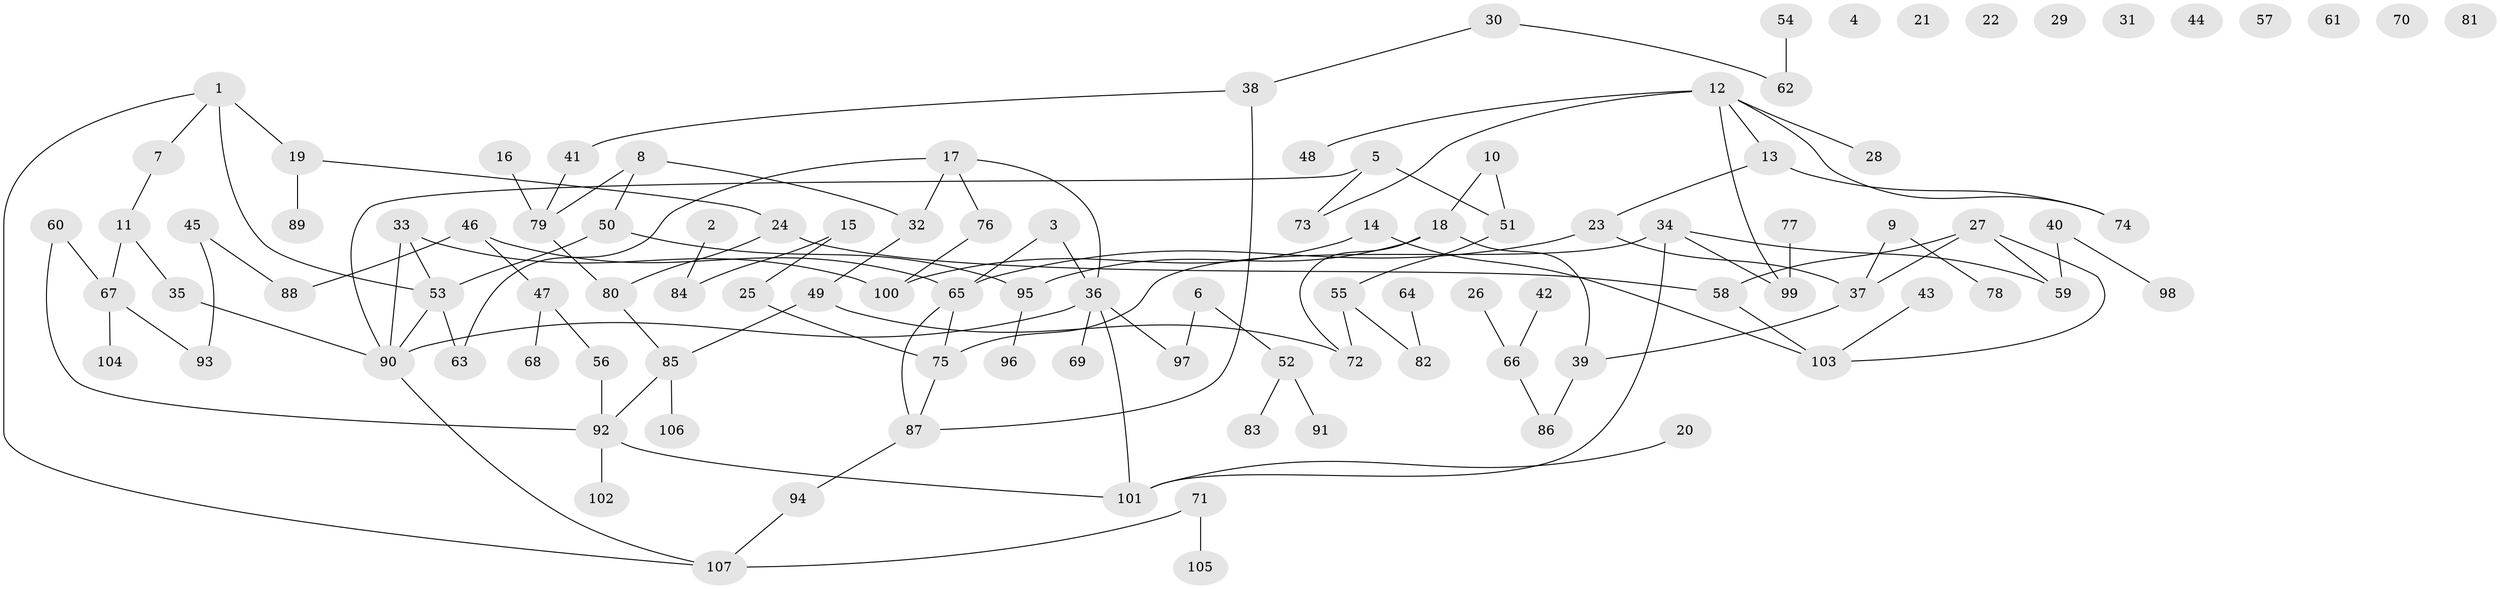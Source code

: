// coarse degree distribution, {6: 0.027777777777777776, 1: 0.2222222222222222, 2: 0.20833333333333334, 0: 0.1388888888888889, 4: 0.1388888888888889, 3: 0.18055555555555555, 5: 0.06944444444444445, 10: 0.013888888888888888}
// Generated by graph-tools (version 1.1) at 2025/23/03/03/25 07:23:26]
// undirected, 107 vertices, 123 edges
graph export_dot {
graph [start="1"]
  node [color=gray90,style=filled];
  1;
  2;
  3;
  4;
  5;
  6;
  7;
  8;
  9;
  10;
  11;
  12;
  13;
  14;
  15;
  16;
  17;
  18;
  19;
  20;
  21;
  22;
  23;
  24;
  25;
  26;
  27;
  28;
  29;
  30;
  31;
  32;
  33;
  34;
  35;
  36;
  37;
  38;
  39;
  40;
  41;
  42;
  43;
  44;
  45;
  46;
  47;
  48;
  49;
  50;
  51;
  52;
  53;
  54;
  55;
  56;
  57;
  58;
  59;
  60;
  61;
  62;
  63;
  64;
  65;
  66;
  67;
  68;
  69;
  70;
  71;
  72;
  73;
  74;
  75;
  76;
  77;
  78;
  79;
  80;
  81;
  82;
  83;
  84;
  85;
  86;
  87;
  88;
  89;
  90;
  91;
  92;
  93;
  94;
  95;
  96;
  97;
  98;
  99;
  100;
  101;
  102;
  103;
  104;
  105;
  106;
  107;
  1 -- 7;
  1 -- 19;
  1 -- 53;
  1 -- 107;
  2 -- 84;
  3 -- 36;
  3 -- 65;
  5 -- 51;
  5 -- 73;
  5 -- 90;
  6 -- 52;
  6 -- 97;
  7 -- 11;
  8 -- 32;
  8 -- 50;
  8 -- 79;
  9 -- 37;
  9 -- 78;
  10 -- 18;
  10 -- 51;
  11 -- 35;
  11 -- 67;
  12 -- 13;
  12 -- 28;
  12 -- 48;
  12 -- 73;
  12 -- 74;
  12 -- 99;
  13 -- 23;
  13 -- 74;
  14 -- 100;
  14 -- 103;
  15 -- 25;
  15 -- 84;
  16 -- 79;
  17 -- 32;
  17 -- 36;
  17 -- 63;
  17 -- 76;
  18 -- 39;
  18 -- 72;
  18 -- 95;
  19 -- 24;
  19 -- 89;
  20 -- 101;
  23 -- 37;
  23 -- 65;
  24 -- 58;
  24 -- 80;
  25 -- 75;
  26 -- 66;
  27 -- 37;
  27 -- 58;
  27 -- 59;
  27 -- 103;
  30 -- 38;
  30 -- 62;
  32 -- 49;
  33 -- 53;
  33 -- 90;
  33 -- 100;
  34 -- 59;
  34 -- 75;
  34 -- 99;
  34 -- 101;
  35 -- 90;
  36 -- 69;
  36 -- 90;
  36 -- 97;
  36 -- 101;
  37 -- 39;
  38 -- 41;
  38 -- 87;
  39 -- 86;
  40 -- 59;
  40 -- 98;
  41 -- 79;
  42 -- 66;
  43 -- 103;
  45 -- 88;
  45 -- 93;
  46 -- 47;
  46 -- 65;
  46 -- 88;
  47 -- 56;
  47 -- 68;
  49 -- 72;
  49 -- 85;
  50 -- 53;
  50 -- 95;
  51 -- 55;
  52 -- 83;
  52 -- 91;
  53 -- 63;
  53 -- 90;
  54 -- 62;
  55 -- 72;
  55 -- 82;
  56 -- 92;
  58 -- 103;
  60 -- 67;
  60 -- 92;
  64 -- 82;
  65 -- 75;
  65 -- 87;
  66 -- 86;
  67 -- 93;
  67 -- 104;
  71 -- 105;
  71 -- 107;
  75 -- 87;
  76 -- 100;
  77 -- 99;
  79 -- 80;
  80 -- 85;
  85 -- 92;
  85 -- 106;
  87 -- 94;
  90 -- 107;
  92 -- 101;
  92 -- 102;
  94 -- 107;
  95 -- 96;
}
